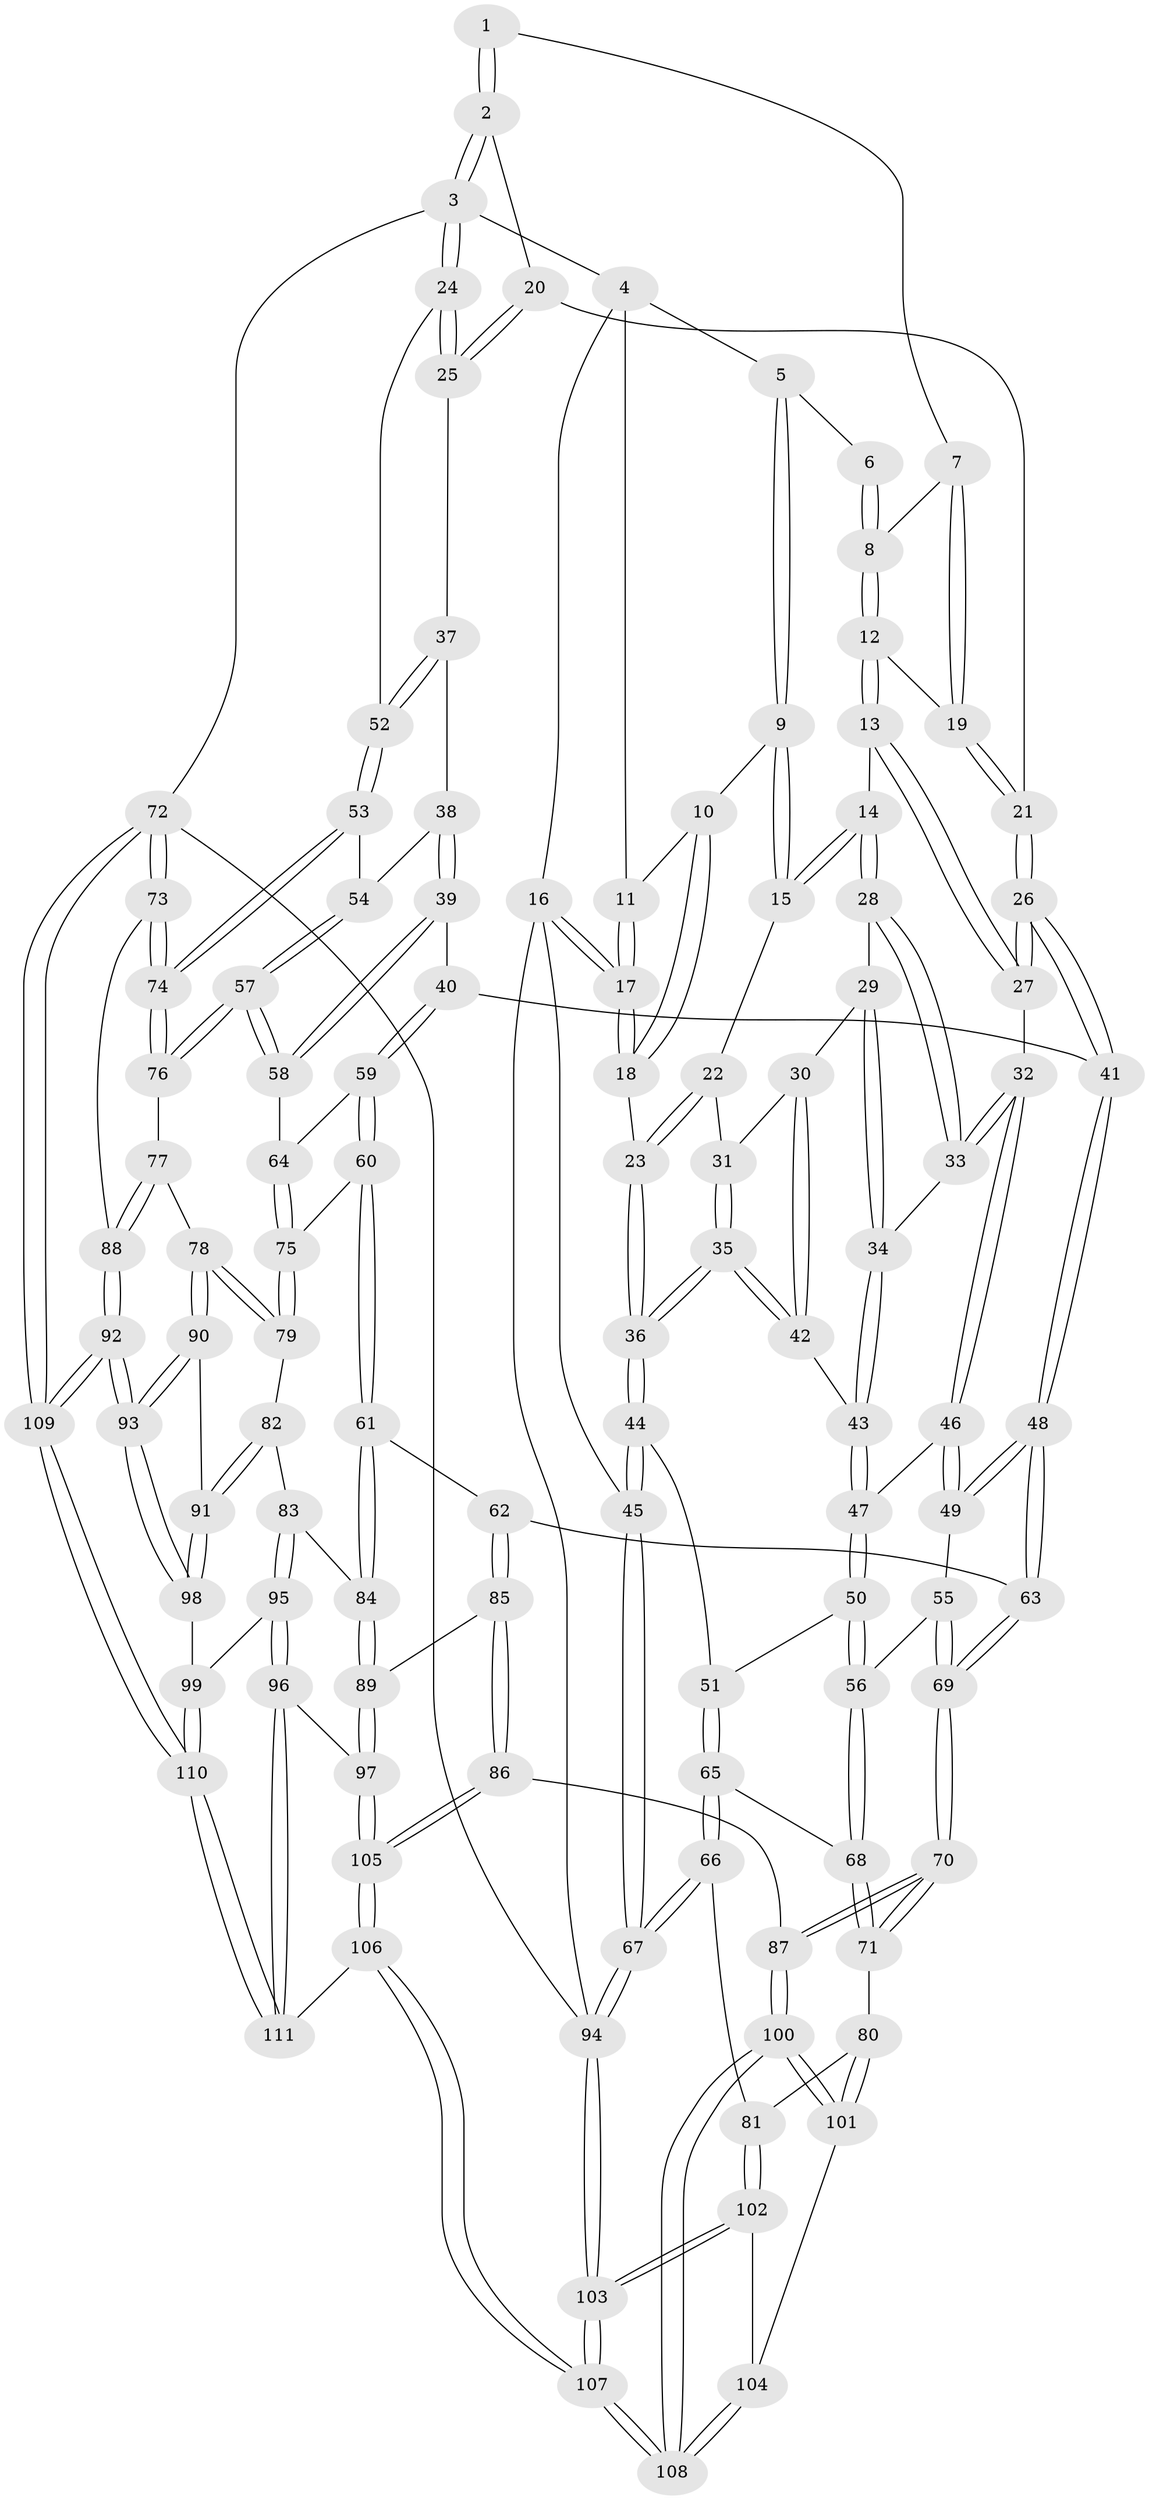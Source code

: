 // Generated by graph-tools (version 1.1) at 2025/03/03/09/25 03:03:17]
// undirected, 111 vertices, 274 edges
graph export_dot {
graph [start="1"]
  node [color=gray90,style=filled];
  1 [pos="+0.7381874016047812+0"];
  2 [pos="+1+0"];
  3 [pos="+1+0"];
  4 [pos="+0.092170891600062+0"];
  5 [pos="+0.3065703128978594+0"];
  6 [pos="+0.4187568590643609+0"];
  7 [pos="+0.6801802325028645+0.06137006868188208"];
  8 [pos="+0.4747226367140672+0.028557445962777796"];
  9 [pos="+0.26191449327385374+0.09267568063286183"];
  10 [pos="+0.11696715349958486+0.07187298404904517"];
  11 [pos="+0.08839217368177266+0"];
  12 [pos="+0.46057676600950875+0.14372072791438814"];
  13 [pos="+0.45982426101671053+0.14509648929797236"];
  14 [pos="+0.4468479393994329+0.1508293605172595"];
  15 [pos="+0.26587824047749936+0.10536530445879347"];
  16 [pos="+0+0.20315244521233536"];
  17 [pos="+0+0.1910515615510397"];
  18 [pos="+0.03596498144363774+0.2024919914137921"];
  19 [pos="+0.6892487046434692+0.11461962995106491"];
  20 [pos="+0.8528943024515316+0.14796792931444702"];
  21 [pos="+0.7145533115617415+0.15561345077486666"];
  22 [pos="+0.23935183928137088+0.1737526761884626"];
  23 [pos="+0.07998373789729558+0.22891051244895663"];
  24 [pos="+1+0.16233504354649608"];
  25 [pos="+0.9056716964883919+0.24226198035644683"];
  26 [pos="+0.656520878846726+0.3127694252804775"];
  27 [pos="+0.5679967551919184+0.2797094375104545"];
  28 [pos="+0.42632370733176134+0.18579491390321579"];
  29 [pos="+0.39731368190311517+0.21622858252263238"];
  30 [pos="+0.29531730613881224+0.24118230578466648"];
  31 [pos="+0.2543362552398243+0.20254917063740877"];
  32 [pos="+0.4564575432334649+0.33357982268369524"];
  33 [pos="+0.4500221499160646+0.32035543835219304"];
  34 [pos="+0.3868388719248621+0.26769273509930397"];
  35 [pos="+0.19661150110690287+0.35357416051701446"];
  36 [pos="+0.1452683258881604+0.37639337503492093"];
  37 [pos="+0.884541730864438+0.34761853420412864"];
  38 [pos="+0.867637575229406+0.3687659839217106"];
  39 [pos="+0.7884394835737427+0.4010892930736432"];
  40 [pos="+0.7135635114552851+0.39644184240240354"];
  41 [pos="+0.6838015061387374+0.3846469554300228"];
  42 [pos="+0.31453557744835825+0.3395884344468865"];
  43 [pos="+0.3305158422785851+0.34885965475520897"];
  44 [pos="+0.12799683465656386+0.4400831580456027"];
  45 [pos="+0+0.5379605011271793"];
  46 [pos="+0.41046878431597167+0.40537061262023244"];
  47 [pos="+0.3705722019003485+0.3986320398317073"];
  48 [pos="+0.5419688968140943+0.5128035012806438"];
  49 [pos="+0.45131781343116456+0.44803393655560364"];
  50 [pos="+0.31109889009343406+0.46329102337508504"];
  51 [pos="+0.15457589972963157+0.4668905823216082"];
  52 [pos="+1+0.3601156533463947"];
  53 [pos="+1+0.441356203200342"];
  54 [pos="+0.954752202633485+0.4602313196475512"];
  55 [pos="+0.33181036034410816+0.5645198221254146"];
  56 [pos="+0.32759409433413206+0.5623643882044783"];
  57 [pos="+0.9321158554953942+0.6162374184723003"];
  58 [pos="+0.8695478796352392+0.5799800247697815"];
  59 [pos="+0.7345810537434752+0.5579450411636729"];
  60 [pos="+0.6721672714195571+0.6617112039794519"];
  61 [pos="+0.6268314963328482+0.682983719493467"];
  62 [pos="+0.5606151484330542+0.6434813852282287"];
  63 [pos="+0.5304367382152457+0.6223220330030016"];
  64 [pos="+0.8111211125292698+0.5943315509826417"];
  65 [pos="+0.20020008494929736+0.6003619872230486"];
  66 [pos="+0.023865429696696625+0.7178352572298365"];
  67 [pos="+0+0.6451805515258259"];
  68 [pos="+0.2014577845983077+0.6009677885374558"];
  69 [pos="+0.44424334238420515+0.6654521507328609"];
  70 [pos="+0.3746905469000327+0.763236680135016"];
  71 [pos="+0.2882934502791072+0.7449870850615008"];
  72 [pos="+1+1"];
  73 [pos="+1+0.7543505578440443"];
  74 [pos="+1+0.669457909468198"];
  75 [pos="+0.7543408854277338+0.6615710556893367"];
  76 [pos="+0.9470849698675023+0.6361858708828421"];
  77 [pos="+0.886084176180682+0.714876634921321"];
  78 [pos="+0.8598462001484644+0.7313337925754407"];
  79 [pos="+0.8443174149378505+0.7295062790455087"];
  80 [pos="+0.2167617927480612+0.7809568017191345"];
  81 [pos="+0.04974970487328177+0.7453759020731731"];
  82 [pos="+0.7533862226515797+0.7686138141250161"];
  83 [pos="+0.687005253883091+0.7741221361031115"];
  84 [pos="+0.6375261619844561+0.7144984402578616"];
  85 [pos="+0.5272388747725174+0.8268990681999855"];
  86 [pos="+0.41356792391379144+0.825664290347163"];
  87 [pos="+0.38408386246996545+0.7997919184621438"];
  88 [pos="+0.9424727435423672+0.7945892236338205"];
  89 [pos="+0.5671612930576571+0.8386608916664585"];
  90 [pos="+0.8547074959922789+0.7827981501028867"];
  91 [pos="+0.8000848157264001+0.8410760891206397"];
  92 [pos="+0.9458194763151517+0.9613482086735613"];
  93 [pos="+0.9379823004522602+0.9550238611107463"];
  94 [pos="+0+1"];
  95 [pos="+0.6998186831072175+0.8901088969237106"];
  96 [pos="+0.6780496626854742+0.9108956845688646"];
  97 [pos="+0.5759608495250536+0.8642008041932743"];
  98 [pos="+0.7821878443843098+0.8880971498892389"];
  99 [pos="+0.7496741555021835+0.894210576612338"];
  100 [pos="+0.2925640722574163+0.9457220861480968"];
  101 [pos="+0.1967818796161289+0.8824946906418113"];
  102 [pos="+0.09152027188875651+0.9133997937636136"];
  103 [pos="+0+1"];
  104 [pos="+0.16168864494013083+0.8960347390624832"];
  105 [pos="+0.48940815768569274+0.9640288853367511"];
  106 [pos="+0.5165826653703889+1"];
  107 [pos="+0.30649714984292686+1"];
  108 [pos="+0.30195604041412905+1"];
  109 [pos="+1+1"];
  110 [pos="+0.8954816329408097+1"];
  111 [pos="+0.5826507496887798+1"];
  1 -- 2;
  1 -- 2;
  1 -- 7;
  2 -- 3;
  2 -- 3;
  2 -- 20;
  3 -- 4;
  3 -- 24;
  3 -- 24;
  3 -- 72;
  4 -- 5;
  4 -- 11;
  4 -- 16;
  5 -- 6;
  5 -- 9;
  5 -- 9;
  6 -- 8;
  6 -- 8;
  7 -- 8;
  7 -- 19;
  7 -- 19;
  8 -- 12;
  8 -- 12;
  9 -- 10;
  9 -- 15;
  9 -- 15;
  10 -- 11;
  10 -- 18;
  10 -- 18;
  11 -- 17;
  11 -- 17;
  12 -- 13;
  12 -- 13;
  12 -- 19;
  13 -- 14;
  13 -- 27;
  13 -- 27;
  14 -- 15;
  14 -- 15;
  14 -- 28;
  14 -- 28;
  15 -- 22;
  16 -- 17;
  16 -- 17;
  16 -- 45;
  16 -- 94;
  17 -- 18;
  17 -- 18;
  18 -- 23;
  19 -- 21;
  19 -- 21;
  20 -- 21;
  20 -- 25;
  20 -- 25;
  21 -- 26;
  21 -- 26;
  22 -- 23;
  22 -- 23;
  22 -- 31;
  23 -- 36;
  23 -- 36;
  24 -- 25;
  24 -- 25;
  24 -- 52;
  25 -- 37;
  26 -- 27;
  26 -- 27;
  26 -- 41;
  26 -- 41;
  27 -- 32;
  28 -- 29;
  28 -- 33;
  28 -- 33;
  29 -- 30;
  29 -- 34;
  29 -- 34;
  30 -- 31;
  30 -- 42;
  30 -- 42;
  31 -- 35;
  31 -- 35;
  32 -- 33;
  32 -- 33;
  32 -- 46;
  32 -- 46;
  33 -- 34;
  34 -- 43;
  34 -- 43;
  35 -- 36;
  35 -- 36;
  35 -- 42;
  35 -- 42;
  36 -- 44;
  36 -- 44;
  37 -- 38;
  37 -- 52;
  37 -- 52;
  38 -- 39;
  38 -- 39;
  38 -- 54;
  39 -- 40;
  39 -- 58;
  39 -- 58;
  40 -- 41;
  40 -- 59;
  40 -- 59;
  41 -- 48;
  41 -- 48;
  42 -- 43;
  43 -- 47;
  43 -- 47;
  44 -- 45;
  44 -- 45;
  44 -- 51;
  45 -- 67;
  45 -- 67;
  46 -- 47;
  46 -- 49;
  46 -- 49;
  47 -- 50;
  47 -- 50;
  48 -- 49;
  48 -- 49;
  48 -- 63;
  48 -- 63;
  49 -- 55;
  50 -- 51;
  50 -- 56;
  50 -- 56;
  51 -- 65;
  51 -- 65;
  52 -- 53;
  52 -- 53;
  53 -- 54;
  53 -- 74;
  53 -- 74;
  54 -- 57;
  54 -- 57;
  55 -- 56;
  55 -- 69;
  55 -- 69;
  56 -- 68;
  56 -- 68;
  57 -- 58;
  57 -- 58;
  57 -- 76;
  57 -- 76;
  58 -- 64;
  59 -- 60;
  59 -- 60;
  59 -- 64;
  60 -- 61;
  60 -- 61;
  60 -- 75;
  61 -- 62;
  61 -- 84;
  61 -- 84;
  62 -- 63;
  62 -- 85;
  62 -- 85;
  63 -- 69;
  63 -- 69;
  64 -- 75;
  64 -- 75;
  65 -- 66;
  65 -- 66;
  65 -- 68;
  66 -- 67;
  66 -- 67;
  66 -- 81;
  67 -- 94;
  67 -- 94;
  68 -- 71;
  68 -- 71;
  69 -- 70;
  69 -- 70;
  70 -- 71;
  70 -- 71;
  70 -- 87;
  70 -- 87;
  71 -- 80;
  72 -- 73;
  72 -- 73;
  72 -- 109;
  72 -- 109;
  72 -- 94;
  73 -- 74;
  73 -- 74;
  73 -- 88;
  74 -- 76;
  74 -- 76;
  75 -- 79;
  75 -- 79;
  76 -- 77;
  77 -- 78;
  77 -- 88;
  77 -- 88;
  78 -- 79;
  78 -- 79;
  78 -- 90;
  78 -- 90;
  79 -- 82;
  80 -- 81;
  80 -- 101;
  80 -- 101;
  81 -- 102;
  81 -- 102;
  82 -- 83;
  82 -- 91;
  82 -- 91;
  83 -- 84;
  83 -- 95;
  83 -- 95;
  84 -- 89;
  84 -- 89;
  85 -- 86;
  85 -- 86;
  85 -- 89;
  86 -- 87;
  86 -- 105;
  86 -- 105;
  87 -- 100;
  87 -- 100;
  88 -- 92;
  88 -- 92;
  89 -- 97;
  89 -- 97;
  90 -- 91;
  90 -- 93;
  90 -- 93;
  91 -- 98;
  91 -- 98;
  92 -- 93;
  92 -- 93;
  92 -- 109;
  92 -- 109;
  93 -- 98;
  93 -- 98;
  94 -- 103;
  94 -- 103;
  95 -- 96;
  95 -- 96;
  95 -- 99;
  96 -- 97;
  96 -- 111;
  96 -- 111;
  97 -- 105;
  97 -- 105;
  98 -- 99;
  99 -- 110;
  99 -- 110;
  100 -- 101;
  100 -- 101;
  100 -- 108;
  100 -- 108;
  101 -- 104;
  102 -- 103;
  102 -- 103;
  102 -- 104;
  103 -- 107;
  103 -- 107;
  104 -- 108;
  104 -- 108;
  105 -- 106;
  105 -- 106;
  106 -- 107;
  106 -- 107;
  106 -- 111;
  107 -- 108;
  107 -- 108;
  109 -- 110;
  109 -- 110;
  110 -- 111;
  110 -- 111;
}
